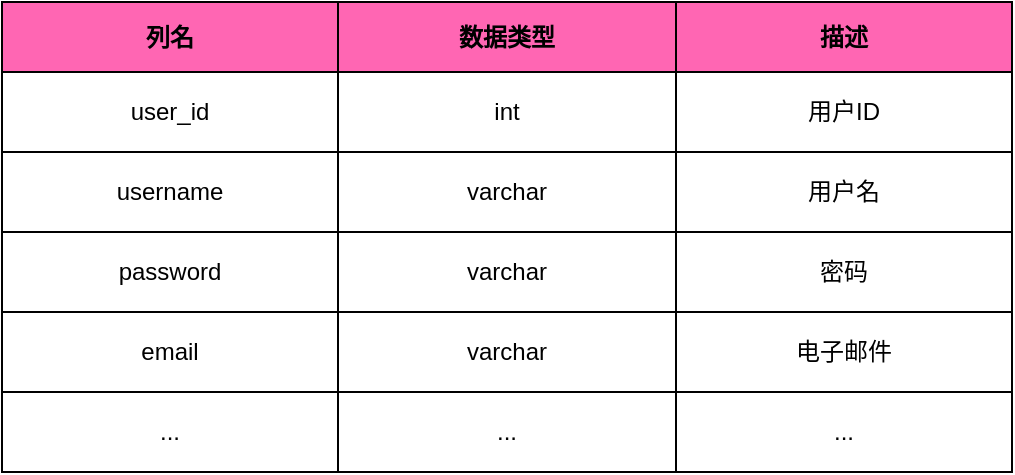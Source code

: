 <mxfile version="23.1.5" type="github" pages="5">
  <diagram name="用户表" id="nIL0lwSE8mW6Ks5EThln">
    <mxGraphModel dx="1050" dy="522" grid="0" gridSize="10" guides="1" tooltips="1" connect="1" arrows="1" fold="1" page="1" pageScale="1" pageWidth="1920" pageHeight="1200" math="0" shadow="0">
      <root>
        <mxCell id="0" />
        <mxCell id="1" parent="0" />
        <mxCell id="80cRvKMOIrX9uCG15FTl-1" value="" style="childLayout=tableLayout;recursiveResize=0;shadow=0;fillColor=none;" vertex="1" parent="1">
          <mxGeometry x="206" y="173" width="505" height="235" as="geometry" />
        </mxCell>
        <mxCell id="80cRvKMOIrX9uCG15FTl-2" value="" style="shape=tableRow;horizontal=0;startSize=0;swimlaneHead=0;swimlaneBody=0;top=0;left=0;bottom=0;right=0;dropTarget=0;collapsible=0;recursiveResize=0;expand=0;fontStyle=0;fillColor=none;strokeColor=inherit;" vertex="1" parent="80cRvKMOIrX9uCG15FTl-1">
          <mxGeometry width="505" height="35" as="geometry" />
        </mxCell>
        <mxCell id="80cRvKMOIrX9uCG15FTl-3" value="列名" style="connectable=0;recursiveResize=0;strokeColor=inherit;fillColor=#FF66B3;align=center;whiteSpace=wrap;html=1;fontStyle=1" vertex="1" parent="80cRvKMOIrX9uCG15FTl-2">
          <mxGeometry width="168" height="35" as="geometry">
            <mxRectangle width="168" height="35" as="alternateBounds" />
          </mxGeometry>
        </mxCell>
        <mxCell id="80cRvKMOIrX9uCG15FTl-4" value="数据类型" style="connectable=0;recursiveResize=0;strokeColor=inherit;fillColor=#FF66B3;align=center;whiteSpace=wrap;html=1;fontStyle=1" vertex="1" parent="80cRvKMOIrX9uCG15FTl-2">
          <mxGeometry x="168" width="169" height="35" as="geometry">
            <mxRectangle width="169" height="35" as="alternateBounds" />
          </mxGeometry>
        </mxCell>
        <mxCell id="80cRvKMOIrX9uCG15FTl-5" value="描述" style="connectable=0;recursiveResize=0;strokeColor=inherit;fillColor=#FF66B3;align=center;whiteSpace=wrap;html=1;fontStyle=1" vertex="1" parent="80cRvKMOIrX9uCG15FTl-2">
          <mxGeometry x="337" width="168" height="35" as="geometry">
            <mxRectangle width="168" height="35" as="alternateBounds" />
          </mxGeometry>
        </mxCell>
        <mxCell id="80cRvKMOIrX9uCG15FTl-6" style="shape=tableRow;horizontal=0;startSize=0;swimlaneHead=0;swimlaneBody=0;top=0;left=0;bottom=0;right=0;dropTarget=0;collapsible=0;recursiveResize=0;expand=0;fontStyle=0;fillColor=none;strokeColor=inherit;" vertex="1" parent="80cRvKMOIrX9uCG15FTl-1">
          <mxGeometry y="35" width="505" height="40" as="geometry" />
        </mxCell>
        <mxCell id="80cRvKMOIrX9uCG15FTl-7" value="user_id" style="connectable=0;recursiveResize=0;strokeColor=inherit;fillColor=none;align=center;whiteSpace=wrap;html=1;" vertex="1" parent="80cRvKMOIrX9uCG15FTl-6">
          <mxGeometry width="168" height="40" as="geometry">
            <mxRectangle width="168" height="40" as="alternateBounds" />
          </mxGeometry>
        </mxCell>
        <mxCell id="80cRvKMOIrX9uCG15FTl-8" value="int" style="connectable=0;recursiveResize=0;strokeColor=inherit;fillColor=none;align=center;whiteSpace=wrap;html=1;" vertex="1" parent="80cRvKMOIrX9uCG15FTl-6">
          <mxGeometry x="168" width="169" height="40" as="geometry">
            <mxRectangle width="169" height="40" as="alternateBounds" />
          </mxGeometry>
        </mxCell>
        <mxCell id="80cRvKMOIrX9uCG15FTl-9" value="用户ID" style="connectable=0;recursiveResize=0;strokeColor=inherit;fillColor=none;align=center;whiteSpace=wrap;html=1;" vertex="1" parent="80cRvKMOIrX9uCG15FTl-6">
          <mxGeometry x="337" width="168" height="40" as="geometry">
            <mxRectangle width="168" height="40" as="alternateBounds" />
          </mxGeometry>
        </mxCell>
        <mxCell id="80cRvKMOIrX9uCG15FTl-10" style="shape=tableRow;horizontal=0;startSize=0;swimlaneHead=0;swimlaneBody=0;top=0;left=0;bottom=0;right=0;dropTarget=0;collapsible=0;recursiveResize=0;expand=0;fontStyle=0;fillColor=none;strokeColor=inherit;" vertex="1" parent="80cRvKMOIrX9uCG15FTl-1">
          <mxGeometry y="75" width="505" height="40" as="geometry" />
        </mxCell>
        <mxCell id="80cRvKMOIrX9uCG15FTl-11" value="username" style="connectable=0;recursiveResize=0;strokeColor=inherit;fillColor=none;align=center;whiteSpace=wrap;html=1;" vertex="1" parent="80cRvKMOIrX9uCG15FTl-10">
          <mxGeometry width="168" height="40" as="geometry">
            <mxRectangle width="168" height="40" as="alternateBounds" />
          </mxGeometry>
        </mxCell>
        <mxCell id="80cRvKMOIrX9uCG15FTl-12" value="varchar" style="connectable=0;recursiveResize=0;strokeColor=inherit;fillColor=none;align=center;whiteSpace=wrap;html=1;" vertex="1" parent="80cRvKMOIrX9uCG15FTl-10">
          <mxGeometry x="168" width="169" height="40" as="geometry">
            <mxRectangle width="169" height="40" as="alternateBounds" />
          </mxGeometry>
        </mxCell>
        <mxCell id="80cRvKMOIrX9uCG15FTl-13" value="用户名" style="connectable=0;recursiveResize=0;strokeColor=inherit;fillColor=none;align=center;whiteSpace=wrap;html=1;" vertex="1" parent="80cRvKMOIrX9uCG15FTl-10">
          <mxGeometry x="337" width="168" height="40" as="geometry">
            <mxRectangle width="168" height="40" as="alternateBounds" />
          </mxGeometry>
        </mxCell>
        <mxCell id="80cRvKMOIrX9uCG15FTl-14" style="shape=tableRow;horizontal=0;startSize=0;swimlaneHead=0;swimlaneBody=0;top=0;left=0;bottom=0;right=0;dropTarget=0;collapsible=0;recursiveResize=0;expand=0;fontStyle=0;fillColor=none;strokeColor=inherit;" vertex="1" parent="80cRvKMOIrX9uCG15FTl-1">
          <mxGeometry y="115" width="505" height="40" as="geometry" />
        </mxCell>
        <mxCell id="80cRvKMOIrX9uCG15FTl-15" value="password" style="connectable=0;recursiveResize=0;strokeColor=inherit;fillColor=none;align=center;whiteSpace=wrap;html=1;" vertex="1" parent="80cRvKMOIrX9uCG15FTl-14">
          <mxGeometry width="168" height="40" as="geometry">
            <mxRectangle width="168" height="40" as="alternateBounds" />
          </mxGeometry>
        </mxCell>
        <mxCell id="80cRvKMOIrX9uCG15FTl-16" value="varchar" style="connectable=0;recursiveResize=0;strokeColor=inherit;fillColor=none;align=center;whiteSpace=wrap;html=1;" vertex="1" parent="80cRvKMOIrX9uCG15FTl-14">
          <mxGeometry x="168" width="169" height="40" as="geometry">
            <mxRectangle width="169" height="40" as="alternateBounds" />
          </mxGeometry>
        </mxCell>
        <mxCell id="80cRvKMOIrX9uCG15FTl-17" value="密码" style="connectable=0;recursiveResize=0;strokeColor=inherit;fillColor=none;align=center;whiteSpace=wrap;html=1;" vertex="1" parent="80cRvKMOIrX9uCG15FTl-14">
          <mxGeometry x="337" width="168" height="40" as="geometry">
            <mxRectangle width="168" height="40" as="alternateBounds" />
          </mxGeometry>
        </mxCell>
        <mxCell id="80cRvKMOIrX9uCG15FTl-18" style="shape=tableRow;horizontal=0;startSize=0;swimlaneHead=0;swimlaneBody=0;top=0;left=0;bottom=0;right=0;dropTarget=0;collapsible=0;recursiveResize=0;expand=0;fontStyle=0;fillColor=none;strokeColor=inherit;" vertex="1" parent="80cRvKMOIrX9uCG15FTl-1">
          <mxGeometry y="155" width="505" height="40" as="geometry" />
        </mxCell>
        <mxCell id="80cRvKMOIrX9uCG15FTl-19" value="email" style="connectable=0;recursiveResize=0;strokeColor=inherit;fillColor=none;align=center;whiteSpace=wrap;html=1;" vertex="1" parent="80cRvKMOIrX9uCG15FTl-18">
          <mxGeometry width="168" height="40" as="geometry">
            <mxRectangle width="168" height="40" as="alternateBounds" />
          </mxGeometry>
        </mxCell>
        <mxCell id="80cRvKMOIrX9uCG15FTl-20" value="varchar" style="connectable=0;recursiveResize=0;strokeColor=inherit;fillColor=none;align=center;whiteSpace=wrap;html=1;" vertex="1" parent="80cRvKMOIrX9uCG15FTl-18">
          <mxGeometry x="168" width="169" height="40" as="geometry">
            <mxRectangle width="169" height="40" as="alternateBounds" />
          </mxGeometry>
        </mxCell>
        <mxCell id="80cRvKMOIrX9uCG15FTl-21" value="电子邮件" style="connectable=0;recursiveResize=0;strokeColor=inherit;fillColor=none;align=center;whiteSpace=wrap;html=1;" vertex="1" parent="80cRvKMOIrX9uCG15FTl-18">
          <mxGeometry x="337" width="168" height="40" as="geometry">
            <mxRectangle width="168" height="40" as="alternateBounds" />
          </mxGeometry>
        </mxCell>
        <mxCell id="80cRvKMOIrX9uCG15FTl-22" style="shape=tableRow;horizontal=0;startSize=0;swimlaneHead=0;swimlaneBody=0;top=0;left=0;bottom=0;right=0;dropTarget=0;collapsible=0;recursiveResize=0;expand=0;fontStyle=0;fillColor=none;strokeColor=inherit;" vertex="1" parent="80cRvKMOIrX9uCG15FTl-1">
          <mxGeometry y="195" width="505" height="40" as="geometry" />
        </mxCell>
        <mxCell id="80cRvKMOIrX9uCG15FTl-23" value="..." style="connectable=0;recursiveResize=0;strokeColor=inherit;fillColor=none;align=center;whiteSpace=wrap;html=1;" vertex="1" parent="80cRvKMOIrX9uCG15FTl-22">
          <mxGeometry width="168" height="40" as="geometry">
            <mxRectangle width="168" height="40" as="alternateBounds" />
          </mxGeometry>
        </mxCell>
        <mxCell id="80cRvKMOIrX9uCG15FTl-24" value="..." style="connectable=0;recursiveResize=0;strokeColor=inherit;fillColor=none;align=center;whiteSpace=wrap;html=1;" vertex="1" parent="80cRvKMOIrX9uCG15FTl-22">
          <mxGeometry x="168" width="169" height="40" as="geometry">
            <mxRectangle width="169" height="40" as="alternateBounds" />
          </mxGeometry>
        </mxCell>
        <mxCell id="80cRvKMOIrX9uCG15FTl-25" value="..." style="connectable=0;recursiveResize=0;strokeColor=inherit;fillColor=none;align=center;whiteSpace=wrap;html=1;" vertex="1" parent="80cRvKMOIrX9uCG15FTl-22">
          <mxGeometry x="337" width="168" height="40" as="geometry">
            <mxRectangle width="168" height="40" as="alternateBounds" />
          </mxGeometry>
        </mxCell>
      </root>
    </mxGraphModel>
  </diagram>
  <diagram name="角色表" id="kOjTfNybzJ0wbQXnUVnI">
    <mxGraphModel dx="1050" dy="522" grid="0" gridSize="10" guides="1" tooltips="1" connect="1" arrows="1" fold="1" page="1" pageScale="1" pageWidth="1920" pageHeight="1200" math="0" shadow="0">
      <root>
        <mxCell id="-L-0-OkXTNKOdExEtw2i-0" />
        <mxCell id="-L-0-OkXTNKOdExEtw2i-1" parent="-L-0-OkXTNKOdExEtw2i-0" />
        <mxCell id="-L-0-OkXTNKOdExEtw2i-2" value="" style="childLayout=tableLayout;recursiveResize=0;shadow=0;fillColor=none;" vertex="1" parent="-L-0-OkXTNKOdExEtw2i-1">
          <mxGeometry x="206" y="173" width="505" height="195" as="geometry" />
        </mxCell>
        <mxCell id="-L-0-OkXTNKOdExEtw2i-3" value="" style="shape=tableRow;horizontal=0;startSize=0;swimlaneHead=0;swimlaneBody=0;top=0;left=0;bottom=0;right=0;dropTarget=0;collapsible=0;recursiveResize=0;expand=0;fontStyle=0;fillColor=none;strokeColor=inherit;" vertex="1" parent="-L-0-OkXTNKOdExEtw2i-2">
          <mxGeometry width="505" height="35" as="geometry" />
        </mxCell>
        <mxCell id="-L-0-OkXTNKOdExEtw2i-4" value="列名" style="connectable=0;recursiveResize=0;strokeColor=inherit;fillColor=#FF66B3;align=center;whiteSpace=wrap;html=1;fontStyle=1" vertex="1" parent="-L-0-OkXTNKOdExEtw2i-3">
          <mxGeometry width="168" height="35" as="geometry">
            <mxRectangle width="168" height="35" as="alternateBounds" />
          </mxGeometry>
        </mxCell>
        <mxCell id="-L-0-OkXTNKOdExEtw2i-5" value="数据类型" style="connectable=0;recursiveResize=0;strokeColor=inherit;fillColor=#FF66B3;align=center;whiteSpace=wrap;html=1;fontStyle=1" vertex="1" parent="-L-0-OkXTNKOdExEtw2i-3">
          <mxGeometry x="168" width="169" height="35" as="geometry">
            <mxRectangle width="169" height="35" as="alternateBounds" />
          </mxGeometry>
        </mxCell>
        <mxCell id="-L-0-OkXTNKOdExEtw2i-6" value="描述" style="connectable=0;recursiveResize=0;strokeColor=inherit;fillColor=#FF66B3;align=center;whiteSpace=wrap;html=1;fontStyle=1" vertex="1" parent="-L-0-OkXTNKOdExEtw2i-3">
          <mxGeometry x="337" width="168" height="35" as="geometry">
            <mxRectangle width="168" height="35" as="alternateBounds" />
          </mxGeometry>
        </mxCell>
        <mxCell id="-L-0-OkXTNKOdExEtw2i-7" style="shape=tableRow;horizontal=0;startSize=0;swimlaneHead=0;swimlaneBody=0;top=0;left=0;bottom=0;right=0;dropTarget=0;collapsible=0;recursiveResize=0;expand=0;fontStyle=0;fillColor=none;strokeColor=inherit;" vertex="1" parent="-L-0-OkXTNKOdExEtw2i-2">
          <mxGeometry y="35" width="505" height="40" as="geometry" />
        </mxCell>
        <mxCell id="-L-0-OkXTNKOdExEtw2i-8" value="role_id" style="connectable=0;recursiveResize=0;strokeColor=inherit;fillColor=none;align=center;whiteSpace=wrap;html=1;" vertex="1" parent="-L-0-OkXTNKOdExEtw2i-7">
          <mxGeometry width="168" height="40" as="geometry">
            <mxRectangle width="168" height="40" as="alternateBounds" />
          </mxGeometry>
        </mxCell>
        <mxCell id="-L-0-OkXTNKOdExEtw2i-9" value="int" style="connectable=0;recursiveResize=0;strokeColor=inherit;fillColor=none;align=center;whiteSpace=wrap;html=1;" vertex="1" parent="-L-0-OkXTNKOdExEtw2i-7">
          <mxGeometry x="168" width="169" height="40" as="geometry">
            <mxRectangle width="169" height="40" as="alternateBounds" />
          </mxGeometry>
        </mxCell>
        <mxCell id="-L-0-OkXTNKOdExEtw2i-10" value="角色ID" style="connectable=0;recursiveResize=0;strokeColor=inherit;fillColor=none;align=center;whiteSpace=wrap;html=1;" vertex="1" parent="-L-0-OkXTNKOdExEtw2i-7">
          <mxGeometry x="337" width="168" height="40" as="geometry">
            <mxRectangle width="168" height="40" as="alternateBounds" />
          </mxGeometry>
        </mxCell>
        <mxCell id="-L-0-OkXTNKOdExEtw2i-11" style="shape=tableRow;horizontal=0;startSize=0;swimlaneHead=0;swimlaneBody=0;top=0;left=0;bottom=0;right=0;dropTarget=0;collapsible=0;recursiveResize=0;expand=0;fontStyle=0;fillColor=none;strokeColor=inherit;" vertex="1" parent="-L-0-OkXTNKOdExEtw2i-2">
          <mxGeometry y="75" width="505" height="40" as="geometry" />
        </mxCell>
        <mxCell id="-L-0-OkXTNKOdExEtw2i-12" value="role_name" style="connectable=0;recursiveResize=0;strokeColor=inherit;fillColor=none;align=center;whiteSpace=wrap;html=1;" vertex="1" parent="-L-0-OkXTNKOdExEtw2i-11">
          <mxGeometry width="168" height="40" as="geometry">
            <mxRectangle width="168" height="40" as="alternateBounds" />
          </mxGeometry>
        </mxCell>
        <mxCell id="-L-0-OkXTNKOdExEtw2i-13" value="varchar" style="connectable=0;recursiveResize=0;strokeColor=inherit;fillColor=none;align=center;whiteSpace=wrap;html=1;" vertex="1" parent="-L-0-OkXTNKOdExEtw2i-11">
          <mxGeometry x="168" width="169" height="40" as="geometry">
            <mxRectangle width="169" height="40" as="alternateBounds" />
          </mxGeometry>
        </mxCell>
        <mxCell id="-L-0-OkXTNKOdExEtw2i-14" value="角色名称" style="connectable=0;recursiveResize=0;strokeColor=inherit;fillColor=none;align=center;whiteSpace=wrap;html=1;" vertex="1" parent="-L-0-OkXTNKOdExEtw2i-11">
          <mxGeometry x="337" width="168" height="40" as="geometry">
            <mxRectangle width="168" height="40" as="alternateBounds" />
          </mxGeometry>
        </mxCell>
        <mxCell id="-L-0-OkXTNKOdExEtw2i-15" style="shape=tableRow;horizontal=0;startSize=0;swimlaneHead=0;swimlaneBody=0;top=0;left=0;bottom=0;right=0;dropTarget=0;collapsible=0;recursiveResize=0;expand=0;fontStyle=0;fillColor=none;strokeColor=inherit;" vertex="1" parent="-L-0-OkXTNKOdExEtw2i-2">
          <mxGeometry y="115" width="505" height="40" as="geometry" />
        </mxCell>
        <mxCell id="-L-0-OkXTNKOdExEtw2i-16" value="description" style="connectable=0;recursiveResize=0;strokeColor=inherit;fillColor=none;align=center;whiteSpace=wrap;html=1;" vertex="1" parent="-L-0-OkXTNKOdExEtw2i-15">
          <mxGeometry width="168" height="40" as="geometry">
            <mxRectangle width="168" height="40" as="alternateBounds" />
          </mxGeometry>
        </mxCell>
        <mxCell id="-L-0-OkXTNKOdExEtw2i-17" value="varchar" style="connectable=0;recursiveResize=0;strokeColor=inherit;fillColor=none;align=center;whiteSpace=wrap;html=1;" vertex="1" parent="-L-0-OkXTNKOdExEtw2i-15">
          <mxGeometry x="168" width="169" height="40" as="geometry">
            <mxRectangle width="169" height="40" as="alternateBounds" />
          </mxGeometry>
        </mxCell>
        <mxCell id="-L-0-OkXTNKOdExEtw2i-18" value="角色描述" style="connectable=0;recursiveResize=0;strokeColor=inherit;fillColor=none;align=center;whiteSpace=wrap;html=1;" vertex="1" parent="-L-0-OkXTNKOdExEtw2i-15">
          <mxGeometry x="337" width="168" height="40" as="geometry">
            <mxRectangle width="168" height="40" as="alternateBounds" />
          </mxGeometry>
        </mxCell>
        <mxCell id="-L-0-OkXTNKOdExEtw2i-23" style="shape=tableRow;horizontal=0;startSize=0;swimlaneHead=0;swimlaneBody=0;top=0;left=0;bottom=0;right=0;dropTarget=0;collapsible=0;recursiveResize=0;expand=0;fontStyle=0;fillColor=none;strokeColor=inherit;" vertex="1" parent="-L-0-OkXTNKOdExEtw2i-2">
          <mxGeometry y="155" width="505" height="40" as="geometry" />
        </mxCell>
        <mxCell id="-L-0-OkXTNKOdExEtw2i-24" value="..." style="connectable=0;recursiveResize=0;strokeColor=inherit;fillColor=none;align=center;whiteSpace=wrap;html=1;" vertex="1" parent="-L-0-OkXTNKOdExEtw2i-23">
          <mxGeometry width="168" height="40" as="geometry">
            <mxRectangle width="168" height="40" as="alternateBounds" />
          </mxGeometry>
        </mxCell>
        <mxCell id="-L-0-OkXTNKOdExEtw2i-25" value="..." style="connectable=0;recursiveResize=0;strokeColor=inherit;fillColor=none;align=center;whiteSpace=wrap;html=1;" vertex="1" parent="-L-0-OkXTNKOdExEtw2i-23">
          <mxGeometry x="168" width="169" height="40" as="geometry">
            <mxRectangle width="169" height="40" as="alternateBounds" />
          </mxGeometry>
        </mxCell>
        <mxCell id="-L-0-OkXTNKOdExEtw2i-26" value="..." style="connectable=0;recursiveResize=0;strokeColor=inherit;fillColor=none;align=center;whiteSpace=wrap;html=1;" vertex="1" parent="-L-0-OkXTNKOdExEtw2i-23">
          <mxGeometry x="337" width="168" height="40" as="geometry">
            <mxRectangle width="168" height="40" as="alternateBounds" />
          </mxGeometry>
        </mxCell>
      </root>
    </mxGraphModel>
  </diagram>
  <diagram name="权限表" id="JE_ZaC4YkiRxWZlw0jVD">
    <mxGraphModel dx="1050" dy="522" grid="0" gridSize="10" guides="1" tooltips="1" connect="1" arrows="1" fold="1" page="1" pageScale="1" pageWidth="1920" pageHeight="1200" math="0" shadow="0">
      <root>
        <mxCell id="gw2T6g0XQLoWd9IaaSDb-0" />
        <mxCell id="gw2T6g0XQLoWd9IaaSDb-1" parent="gw2T6g0XQLoWd9IaaSDb-0" />
        <mxCell id="gw2T6g0XQLoWd9IaaSDb-2" value="" style="childLayout=tableLayout;recursiveResize=0;shadow=0;fillColor=none;" vertex="1" parent="gw2T6g0XQLoWd9IaaSDb-1">
          <mxGeometry x="206" y="173" width="505" height="195" as="geometry" />
        </mxCell>
        <mxCell id="gw2T6g0XQLoWd9IaaSDb-3" value="" style="shape=tableRow;horizontal=0;startSize=0;swimlaneHead=0;swimlaneBody=0;top=0;left=0;bottom=0;right=0;dropTarget=0;collapsible=0;recursiveResize=0;expand=0;fontStyle=0;fillColor=none;strokeColor=inherit;" vertex="1" parent="gw2T6g0XQLoWd9IaaSDb-2">
          <mxGeometry width="505" height="35" as="geometry" />
        </mxCell>
        <mxCell id="gw2T6g0XQLoWd9IaaSDb-4" value="列名" style="connectable=0;recursiveResize=0;strokeColor=inherit;fillColor=#FF66B3;align=center;whiteSpace=wrap;html=1;fontStyle=1" vertex="1" parent="gw2T6g0XQLoWd9IaaSDb-3">
          <mxGeometry width="168" height="35" as="geometry">
            <mxRectangle width="168" height="35" as="alternateBounds" />
          </mxGeometry>
        </mxCell>
        <mxCell id="gw2T6g0XQLoWd9IaaSDb-5" value="数据类型" style="connectable=0;recursiveResize=0;strokeColor=inherit;fillColor=#FF66B3;align=center;whiteSpace=wrap;html=1;fontStyle=1" vertex="1" parent="gw2T6g0XQLoWd9IaaSDb-3">
          <mxGeometry x="168" width="169" height="35" as="geometry">
            <mxRectangle width="169" height="35" as="alternateBounds" />
          </mxGeometry>
        </mxCell>
        <mxCell id="gw2T6g0XQLoWd9IaaSDb-6" value="描述" style="connectable=0;recursiveResize=0;strokeColor=inherit;fillColor=#FF66B3;align=center;whiteSpace=wrap;html=1;fontStyle=1" vertex="1" parent="gw2T6g0XQLoWd9IaaSDb-3">
          <mxGeometry x="337" width="168" height="35" as="geometry">
            <mxRectangle width="168" height="35" as="alternateBounds" />
          </mxGeometry>
        </mxCell>
        <mxCell id="gw2T6g0XQLoWd9IaaSDb-7" style="shape=tableRow;horizontal=0;startSize=0;swimlaneHead=0;swimlaneBody=0;top=0;left=0;bottom=0;right=0;dropTarget=0;collapsible=0;recursiveResize=0;expand=0;fontStyle=0;fillColor=none;strokeColor=inherit;" vertex="1" parent="gw2T6g0XQLoWd9IaaSDb-2">
          <mxGeometry y="35" width="505" height="40" as="geometry" />
        </mxCell>
        <mxCell id="gw2T6g0XQLoWd9IaaSDb-8" value="permission_id" style="connectable=0;recursiveResize=0;strokeColor=inherit;fillColor=none;align=center;whiteSpace=wrap;html=1;" vertex="1" parent="gw2T6g0XQLoWd9IaaSDb-7">
          <mxGeometry width="168" height="40" as="geometry">
            <mxRectangle width="168" height="40" as="alternateBounds" />
          </mxGeometry>
        </mxCell>
        <mxCell id="gw2T6g0XQLoWd9IaaSDb-9" value="int" style="connectable=0;recursiveResize=0;strokeColor=inherit;fillColor=none;align=center;whiteSpace=wrap;html=1;" vertex="1" parent="gw2T6g0XQLoWd9IaaSDb-7">
          <mxGeometry x="168" width="169" height="40" as="geometry">
            <mxRectangle width="169" height="40" as="alternateBounds" />
          </mxGeometry>
        </mxCell>
        <mxCell id="gw2T6g0XQLoWd9IaaSDb-10" value="权限ID" style="connectable=0;recursiveResize=0;strokeColor=inherit;fillColor=none;align=center;whiteSpace=wrap;html=1;" vertex="1" parent="gw2T6g0XQLoWd9IaaSDb-7">
          <mxGeometry x="337" width="168" height="40" as="geometry">
            <mxRectangle width="168" height="40" as="alternateBounds" />
          </mxGeometry>
        </mxCell>
        <mxCell id="gw2T6g0XQLoWd9IaaSDb-11" style="shape=tableRow;horizontal=0;startSize=0;swimlaneHead=0;swimlaneBody=0;top=0;left=0;bottom=0;right=0;dropTarget=0;collapsible=0;recursiveResize=0;expand=0;fontStyle=0;fillColor=none;strokeColor=inherit;" vertex="1" parent="gw2T6g0XQLoWd9IaaSDb-2">
          <mxGeometry y="75" width="505" height="40" as="geometry" />
        </mxCell>
        <mxCell id="gw2T6g0XQLoWd9IaaSDb-12" value="permission_name" style="connectable=0;recursiveResize=0;strokeColor=inherit;fillColor=none;align=center;whiteSpace=wrap;html=1;" vertex="1" parent="gw2T6g0XQLoWd9IaaSDb-11">
          <mxGeometry width="168" height="40" as="geometry">
            <mxRectangle width="168" height="40" as="alternateBounds" />
          </mxGeometry>
        </mxCell>
        <mxCell id="gw2T6g0XQLoWd9IaaSDb-13" value="varchar" style="connectable=0;recursiveResize=0;strokeColor=inherit;fillColor=none;align=center;whiteSpace=wrap;html=1;" vertex="1" parent="gw2T6g0XQLoWd9IaaSDb-11">
          <mxGeometry x="168" width="169" height="40" as="geometry">
            <mxRectangle width="169" height="40" as="alternateBounds" />
          </mxGeometry>
        </mxCell>
        <mxCell id="gw2T6g0XQLoWd9IaaSDb-14" value="权限名称" style="connectable=0;recursiveResize=0;strokeColor=inherit;fillColor=none;align=center;whiteSpace=wrap;html=1;" vertex="1" parent="gw2T6g0XQLoWd9IaaSDb-11">
          <mxGeometry x="337" width="168" height="40" as="geometry">
            <mxRectangle width="168" height="40" as="alternateBounds" />
          </mxGeometry>
        </mxCell>
        <mxCell id="gw2T6g0XQLoWd9IaaSDb-15" style="shape=tableRow;horizontal=0;startSize=0;swimlaneHead=0;swimlaneBody=0;top=0;left=0;bottom=0;right=0;dropTarget=0;collapsible=0;recursiveResize=0;expand=0;fontStyle=0;fillColor=none;strokeColor=inherit;" vertex="1" parent="gw2T6g0XQLoWd9IaaSDb-2">
          <mxGeometry y="115" width="505" height="40" as="geometry" />
        </mxCell>
        <mxCell id="gw2T6g0XQLoWd9IaaSDb-16" value="description" style="connectable=0;recursiveResize=0;strokeColor=inherit;fillColor=none;align=center;whiteSpace=wrap;html=1;" vertex="1" parent="gw2T6g0XQLoWd9IaaSDb-15">
          <mxGeometry width="168" height="40" as="geometry">
            <mxRectangle width="168" height="40" as="alternateBounds" />
          </mxGeometry>
        </mxCell>
        <mxCell id="gw2T6g0XQLoWd9IaaSDb-17" value="varchar" style="connectable=0;recursiveResize=0;strokeColor=inherit;fillColor=none;align=center;whiteSpace=wrap;html=1;" vertex="1" parent="gw2T6g0XQLoWd9IaaSDb-15">
          <mxGeometry x="168" width="169" height="40" as="geometry">
            <mxRectangle width="169" height="40" as="alternateBounds" />
          </mxGeometry>
        </mxCell>
        <mxCell id="gw2T6g0XQLoWd9IaaSDb-18" value="权限描述" style="connectable=0;recursiveResize=0;strokeColor=inherit;fillColor=none;align=center;whiteSpace=wrap;html=1;" vertex="1" parent="gw2T6g0XQLoWd9IaaSDb-15">
          <mxGeometry x="337" width="168" height="40" as="geometry">
            <mxRectangle width="168" height="40" as="alternateBounds" />
          </mxGeometry>
        </mxCell>
        <mxCell id="gw2T6g0XQLoWd9IaaSDb-19" style="shape=tableRow;horizontal=0;startSize=0;swimlaneHead=0;swimlaneBody=0;top=0;left=0;bottom=0;right=0;dropTarget=0;collapsible=0;recursiveResize=0;expand=0;fontStyle=0;fillColor=none;strokeColor=inherit;" vertex="1" parent="gw2T6g0XQLoWd9IaaSDb-2">
          <mxGeometry y="155" width="505" height="40" as="geometry" />
        </mxCell>
        <mxCell id="gw2T6g0XQLoWd9IaaSDb-20" value="..." style="connectable=0;recursiveResize=0;strokeColor=inherit;fillColor=none;align=center;whiteSpace=wrap;html=1;" vertex="1" parent="gw2T6g0XQLoWd9IaaSDb-19">
          <mxGeometry width="168" height="40" as="geometry">
            <mxRectangle width="168" height="40" as="alternateBounds" />
          </mxGeometry>
        </mxCell>
        <mxCell id="gw2T6g0XQLoWd9IaaSDb-21" value="..." style="connectable=0;recursiveResize=0;strokeColor=inherit;fillColor=none;align=center;whiteSpace=wrap;html=1;" vertex="1" parent="gw2T6g0XQLoWd9IaaSDb-19">
          <mxGeometry x="168" width="169" height="40" as="geometry">
            <mxRectangle width="169" height="40" as="alternateBounds" />
          </mxGeometry>
        </mxCell>
        <mxCell id="gw2T6g0XQLoWd9IaaSDb-22" value="..." style="connectable=0;recursiveResize=0;strokeColor=inherit;fillColor=none;align=center;whiteSpace=wrap;html=1;" vertex="1" parent="gw2T6g0XQLoWd9IaaSDb-19">
          <mxGeometry x="337" width="168" height="40" as="geometry">
            <mxRectangle width="168" height="40" as="alternateBounds" />
          </mxGeometry>
        </mxCell>
      </root>
    </mxGraphModel>
  </diagram>
  <diagram name="用户角色关联表" id="XtUwRGE1pTFD1d3oko92">
    <mxGraphModel dx="1050" dy="522" grid="0" gridSize="10" guides="1" tooltips="1" connect="1" arrows="1" fold="1" page="1" pageScale="1" pageWidth="1920" pageHeight="1200" math="0" shadow="0">
      <root>
        <mxCell id="bb7TrXkt2wgtskoBzpAn-0" />
        <mxCell id="bb7TrXkt2wgtskoBzpAn-1" parent="bb7TrXkt2wgtskoBzpAn-0" />
        <mxCell id="bb7TrXkt2wgtskoBzpAn-2" value="" style="childLayout=tableLayout;recursiveResize=0;shadow=0;fillColor=none;" vertex="1" parent="bb7TrXkt2wgtskoBzpAn-1">
          <mxGeometry x="206" y="173" width="505" height="195" as="geometry" />
        </mxCell>
        <mxCell id="bb7TrXkt2wgtskoBzpAn-3" value="" style="shape=tableRow;horizontal=0;startSize=0;swimlaneHead=0;swimlaneBody=0;top=0;left=0;bottom=0;right=0;dropTarget=0;collapsible=0;recursiveResize=0;expand=0;fontStyle=0;fillColor=none;strokeColor=inherit;" vertex="1" parent="bb7TrXkt2wgtskoBzpAn-2">
          <mxGeometry width="505" height="35" as="geometry" />
        </mxCell>
        <mxCell id="bb7TrXkt2wgtskoBzpAn-4" value="列名" style="connectable=0;recursiveResize=0;strokeColor=inherit;fillColor=#FF66B3;align=center;whiteSpace=wrap;html=1;fontStyle=1" vertex="1" parent="bb7TrXkt2wgtskoBzpAn-3">
          <mxGeometry width="168" height="35" as="geometry">
            <mxRectangle width="168" height="35" as="alternateBounds" />
          </mxGeometry>
        </mxCell>
        <mxCell id="bb7TrXkt2wgtskoBzpAn-5" value="数据类型" style="connectable=0;recursiveResize=0;strokeColor=inherit;fillColor=#FF66B3;align=center;whiteSpace=wrap;html=1;fontStyle=1" vertex="1" parent="bb7TrXkt2wgtskoBzpAn-3">
          <mxGeometry x="168" width="169" height="35" as="geometry">
            <mxRectangle width="169" height="35" as="alternateBounds" />
          </mxGeometry>
        </mxCell>
        <mxCell id="bb7TrXkt2wgtskoBzpAn-6" value="描述" style="connectable=0;recursiveResize=0;strokeColor=inherit;fillColor=#FF66B3;align=center;whiteSpace=wrap;html=1;fontStyle=1" vertex="1" parent="bb7TrXkt2wgtskoBzpAn-3">
          <mxGeometry x="337" width="168" height="35" as="geometry">
            <mxRectangle width="168" height="35" as="alternateBounds" />
          </mxGeometry>
        </mxCell>
        <mxCell id="bb7TrXkt2wgtskoBzpAn-7" style="shape=tableRow;horizontal=0;startSize=0;swimlaneHead=0;swimlaneBody=0;top=0;left=0;bottom=0;right=0;dropTarget=0;collapsible=0;recursiveResize=0;expand=0;fontStyle=0;fillColor=none;strokeColor=inherit;" vertex="1" parent="bb7TrXkt2wgtskoBzpAn-2">
          <mxGeometry y="35" width="505" height="40" as="geometry" />
        </mxCell>
        <mxCell id="bb7TrXkt2wgtskoBzpAn-8" value="user_role_id" style="connectable=0;recursiveResize=0;strokeColor=inherit;fillColor=none;align=center;whiteSpace=wrap;html=1;" vertex="1" parent="bb7TrXkt2wgtskoBzpAn-7">
          <mxGeometry width="168" height="40" as="geometry">
            <mxRectangle width="168" height="40" as="alternateBounds" />
          </mxGeometry>
        </mxCell>
        <mxCell id="bb7TrXkt2wgtskoBzpAn-9" value="int" style="connectable=0;recursiveResize=0;strokeColor=inherit;fillColor=none;align=center;whiteSpace=wrap;html=1;" vertex="1" parent="bb7TrXkt2wgtskoBzpAn-7">
          <mxGeometry x="168" width="169" height="40" as="geometry">
            <mxRectangle width="169" height="40" as="alternateBounds" />
          </mxGeometry>
        </mxCell>
        <mxCell id="bb7TrXkt2wgtskoBzpAn-10" value="用户角色关联ID" style="connectable=0;recursiveResize=0;strokeColor=inherit;fillColor=none;align=center;whiteSpace=wrap;html=1;" vertex="1" parent="bb7TrXkt2wgtskoBzpAn-7">
          <mxGeometry x="337" width="168" height="40" as="geometry">
            <mxRectangle width="168" height="40" as="alternateBounds" />
          </mxGeometry>
        </mxCell>
        <mxCell id="bb7TrXkt2wgtskoBzpAn-11" style="shape=tableRow;horizontal=0;startSize=0;swimlaneHead=0;swimlaneBody=0;top=0;left=0;bottom=0;right=0;dropTarget=0;collapsible=0;recursiveResize=0;expand=0;fontStyle=0;fillColor=none;strokeColor=inherit;" vertex="1" parent="bb7TrXkt2wgtskoBzpAn-2">
          <mxGeometry y="75" width="505" height="40" as="geometry" />
        </mxCell>
        <mxCell id="bb7TrXkt2wgtskoBzpAn-12" value="user_id" style="connectable=0;recursiveResize=0;strokeColor=inherit;fillColor=none;align=center;whiteSpace=wrap;html=1;" vertex="1" parent="bb7TrXkt2wgtskoBzpAn-11">
          <mxGeometry width="168" height="40" as="geometry">
            <mxRectangle width="168" height="40" as="alternateBounds" />
          </mxGeometry>
        </mxCell>
        <mxCell id="bb7TrXkt2wgtskoBzpAn-13" value="int" style="connectable=0;recursiveResize=0;strokeColor=inherit;fillColor=none;align=center;whiteSpace=wrap;html=1;" vertex="1" parent="bb7TrXkt2wgtskoBzpAn-11">
          <mxGeometry x="168" width="169" height="40" as="geometry">
            <mxRectangle width="169" height="40" as="alternateBounds" />
          </mxGeometry>
        </mxCell>
        <mxCell id="bb7TrXkt2wgtskoBzpAn-14" value="用户ID" style="connectable=0;recursiveResize=0;strokeColor=inherit;fillColor=none;align=center;whiteSpace=wrap;html=1;" vertex="1" parent="bb7TrXkt2wgtskoBzpAn-11">
          <mxGeometry x="337" width="168" height="40" as="geometry">
            <mxRectangle width="168" height="40" as="alternateBounds" />
          </mxGeometry>
        </mxCell>
        <mxCell id="bb7TrXkt2wgtskoBzpAn-15" style="shape=tableRow;horizontal=0;startSize=0;swimlaneHead=0;swimlaneBody=0;top=0;left=0;bottom=0;right=0;dropTarget=0;collapsible=0;recursiveResize=0;expand=0;fontStyle=0;fillColor=none;strokeColor=inherit;" vertex="1" parent="bb7TrXkt2wgtskoBzpAn-2">
          <mxGeometry y="115" width="505" height="40" as="geometry" />
        </mxCell>
        <mxCell id="bb7TrXkt2wgtskoBzpAn-16" value="role_id" style="connectable=0;recursiveResize=0;strokeColor=inherit;fillColor=none;align=center;whiteSpace=wrap;html=1;" vertex="1" parent="bb7TrXkt2wgtskoBzpAn-15">
          <mxGeometry width="168" height="40" as="geometry">
            <mxRectangle width="168" height="40" as="alternateBounds" />
          </mxGeometry>
        </mxCell>
        <mxCell id="bb7TrXkt2wgtskoBzpAn-17" value="int" style="connectable=0;recursiveResize=0;strokeColor=inherit;fillColor=none;align=center;whiteSpace=wrap;html=1;" vertex="1" parent="bb7TrXkt2wgtskoBzpAn-15">
          <mxGeometry x="168" width="169" height="40" as="geometry">
            <mxRectangle width="169" height="40" as="alternateBounds" />
          </mxGeometry>
        </mxCell>
        <mxCell id="bb7TrXkt2wgtskoBzpAn-18" value="角色ID" style="connectable=0;recursiveResize=0;strokeColor=inherit;fillColor=none;align=center;whiteSpace=wrap;html=1;" vertex="1" parent="bb7TrXkt2wgtskoBzpAn-15">
          <mxGeometry x="337" width="168" height="40" as="geometry">
            <mxRectangle width="168" height="40" as="alternateBounds" />
          </mxGeometry>
        </mxCell>
        <mxCell id="bb7TrXkt2wgtskoBzpAn-19" style="shape=tableRow;horizontal=0;startSize=0;swimlaneHead=0;swimlaneBody=0;top=0;left=0;bottom=0;right=0;dropTarget=0;collapsible=0;recursiveResize=0;expand=0;fontStyle=0;fillColor=none;strokeColor=inherit;" vertex="1" parent="bb7TrXkt2wgtskoBzpAn-2">
          <mxGeometry y="155" width="505" height="40" as="geometry" />
        </mxCell>
        <mxCell id="bb7TrXkt2wgtskoBzpAn-20" value="..." style="connectable=0;recursiveResize=0;strokeColor=inherit;fillColor=none;align=center;whiteSpace=wrap;html=1;" vertex="1" parent="bb7TrXkt2wgtskoBzpAn-19">
          <mxGeometry width="168" height="40" as="geometry">
            <mxRectangle width="168" height="40" as="alternateBounds" />
          </mxGeometry>
        </mxCell>
        <mxCell id="bb7TrXkt2wgtskoBzpAn-21" value="..." style="connectable=0;recursiveResize=0;strokeColor=inherit;fillColor=none;align=center;whiteSpace=wrap;html=1;" vertex="1" parent="bb7TrXkt2wgtskoBzpAn-19">
          <mxGeometry x="168" width="169" height="40" as="geometry">
            <mxRectangle width="169" height="40" as="alternateBounds" />
          </mxGeometry>
        </mxCell>
        <mxCell id="bb7TrXkt2wgtskoBzpAn-22" value="..." style="connectable=0;recursiveResize=0;strokeColor=inherit;fillColor=none;align=center;whiteSpace=wrap;html=1;" vertex="1" parent="bb7TrXkt2wgtskoBzpAn-19">
          <mxGeometry x="337" width="168" height="40" as="geometry">
            <mxRectangle width="168" height="40" as="alternateBounds" />
          </mxGeometry>
        </mxCell>
      </root>
    </mxGraphModel>
  </diagram>
  <diagram name="用户角色关联表 的副本" id="xWEHi-aN2wi4HztYIHhH">
    <mxGraphModel dx="1050" dy="522" grid="0" gridSize="10" guides="1" tooltips="1" connect="1" arrows="1" fold="1" page="1" pageScale="1" pageWidth="1920" pageHeight="1200" math="0" shadow="0">
      <root>
        <mxCell id="Pd9zDALr4Ydf_NQhnCpL-0" />
        <mxCell id="Pd9zDALr4Ydf_NQhnCpL-1" parent="Pd9zDALr4Ydf_NQhnCpL-0" />
        <mxCell id="Pd9zDALr4Ydf_NQhnCpL-2" value="" style="childLayout=tableLayout;recursiveResize=0;shadow=0;fillColor=none;" vertex="1" parent="Pd9zDALr4Ydf_NQhnCpL-1">
          <mxGeometry x="206" y="173" width="505" height="195" as="geometry" />
        </mxCell>
        <mxCell id="Pd9zDALr4Ydf_NQhnCpL-3" value="" style="shape=tableRow;horizontal=0;startSize=0;swimlaneHead=0;swimlaneBody=0;top=0;left=0;bottom=0;right=0;dropTarget=0;collapsible=0;recursiveResize=0;expand=0;fontStyle=0;fillColor=none;strokeColor=inherit;" vertex="1" parent="Pd9zDALr4Ydf_NQhnCpL-2">
          <mxGeometry width="505" height="35" as="geometry" />
        </mxCell>
        <mxCell id="Pd9zDALr4Ydf_NQhnCpL-4" value="列名" style="connectable=0;recursiveResize=0;strokeColor=inherit;fillColor=#FF66B3;align=center;whiteSpace=wrap;html=1;fontStyle=1" vertex="1" parent="Pd9zDALr4Ydf_NQhnCpL-3">
          <mxGeometry width="168" height="35" as="geometry">
            <mxRectangle width="168" height="35" as="alternateBounds" />
          </mxGeometry>
        </mxCell>
        <mxCell id="Pd9zDALr4Ydf_NQhnCpL-5" value="数据类型" style="connectable=0;recursiveResize=0;strokeColor=inherit;fillColor=#FF66B3;align=center;whiteSpace=wrap;html=1;fontStyle=1" vertex="1" parent="Pd9zDALr4Ydf_NQhnCpL-3">
          <mxGeometry x="168" width="169" height="35" as="geometry">
            <mxRectangle width="169" height="35" as="alternateBounds" />
          </mxGeometry>
        </mxCell>
        <mxCell id="Pd9zDALr4Ydf_NQhnCpL-6" value="描述" style="connectable=0;recursiveResize=0;strokeColor=inherit;fillColor=#FF66B3;align=center;whiteSpace=wrap;html=1;fontStyle=1" vertex="1" parent="Pd9zDALr4Ydf_NQhnCpL-3">
          <mxGeometry x="337" width="168" height="35" as="geometry">
            <mxRectangle width="168" height="35" as="alternateBounds" />
          </mxGeometry>
        </mxCell>
        <mxCell id="Pd9zDALr4Ydf_NQhnCpL-7" style="shape=tableRow;horizontal=0;startSize=0;swimlaneHead=0;swimlaneBody=0;top=0;left=0;bottom=0;right=0;dropTarget=0;collapsible=0;recursiveResize=0;expand=0;fontStyle=0;fillColor=none;strokeColor=inherit;" vertex="1" parent="Pd9zDALr4Ydf_NQhnCpL-2">
          <mxGeometry y="35" width="505" height="40" as="geometry" />
        </mxCell>
        <mxCell id="Pd9zDALr4Ydf_NQhnCpL-8" value="role_permission_id" style="connectable=0;recursiveResize=0;strokeColor=inherit;fillColor=none;align=center;whiteSpace=wrap;html=1;" vertex="1" parent="Pd9zDALr4Ydf_NQhnCpL-7">
          <mxGeometry width="168" height="40" as="geometry">
            <mxRectangle width="168" height="40" as="alternateBounds" />
          </mxGeometry>
        </mxCell>
        <mxCell id="Pd9zDALr4Ydf_NQhnCpL-9" value="int" style="connectable=0;recursiveResize=0;strokeColor=inherit;fillColor=none;align=center;whiteSpace=wrap;html=1;" vertex="1" parent="Pd9zDALr4Ydf_NQhnCpL-7">
          <mxGeometry x="168" width="169" height="40" as="geometry">
            <mxRectangle width="169" height="40" as="alternateBounds" />
          </mxGeometry>
        </mxCell>
        <mxCell id="Pd9zDALr4Ydf_NQhnCpL-10" value="角色权限关联ID" style="connectable=0;recursiveResize=0;strokeColor=inherit;fillColor=none;align=center;whiteSpace=wrap;html=1;" vertex="1" parent="Pd9zDALr4Ydf_NQhnCpL-7">
          <mxGeometry x="337" width="168" height="40" as="geometry">
            <mxRectangle width="168" height="40" as="alternateBounds" />
          </mxGeometry>
        </mxCell>
        <mxCell id="Pd9zDALr4Ydf_NQhnCpL-11" style="shape=tableRow;horizontal=0;startSize=0;swimlaneHead=0;swimlaneBody=0;top=0;left=0;bottom=0;right=0;dropTarget=0;collapsible=0;recursiveResize=0;expand=0;fontStyle=0;fillColor=none;strokeColor=inherit;" vertex="1" parent="Pd9zDALr4Ydf_NQhnCpL-2">
          <mxGeometry y="75" width="505" height="40" as="geometry" />
        </mxCell>
        <mxCell id="Pd9zDALr4Ydf_NQhnCpL-12" value="role_id" style="connectable=0;recursiveResize=0;strokeColor=inherit;fillColor=none;align=center;whiteSpace=wrap;html=1;" vertex="1" parent="Pd9zDALr4Ydf_NQhnCpL-11">
          <mxGeometry width="168" height="40" as="geometry">
            <mxRectangle width="168" height="40" as="alternateBounds" />
          </mxGeometry>
        </mxCell>
        <mxCell id="Pd9zDALr4Ydf_NQhnCpL-13" value="int" style="connectable=0;recursiveResize=0;strokeColor=inherit;fillColor=none;align=center;whiteSpace=wrap;html=1;" vertex="1" parent="Pd9zDALr4Ydf_NQhnCpL-11">
          <mxGeometry x="168" width="169" height="40" as="geometry">
            <mxRectangle width="169" height="40" as="alternateBounds" />
          </mxGeometry>
        </mxCell>
        <mxCell id="Pd9zDALr4Ydf_NQhnCpL-14" value="角色ID" style="connectable=0;recursiveResize=0;strokeColor=inherit;fillColor=none;align=center;whiteSpace=wrap;html=1;" vertex="1" parent="Pd9zDALr4Ydf_NQhnCpL-11">
          <mxGeometry x="337" width="168" height="40" as="geometry">
            <mxRectangle width="168" height="40" as="alternateBounds" />
          </mxGeometry>
        </mxCell>
        <mxCell id="Pd9zDALr4Ydf_NQhnCpL-15" style="shape=tableRow;horizontal=0;startSize=0;swimlaneHead=0;swimlaneBody=0;top=0;left=0;bottom=0;right=0;dropTarget=0;collapsible=0;recursiveResize=0;expand=0;fontStyle=0;fillColor=none;strokeColor=inherit;" vertex="1" parent="Pd9zDALr4Ydf_NQhnCpL-2">
          <mxGeometry y="115" width="505" height="40" as="geometry" />
        </mxCell>
        <mxCell id="Pd9zDALr4Ydf_NQhnCpL-16" value="permission_id" style="connectable=0;recursiveResize=0;strokeColor=inherit;fillColor=none;align=center;whiteSpace=wrap;html=1;" vertex="1" parent="Pd9zDALr4Ydf_NQhnCpL-15">
          <mxGeometry width="168" height="40" as="geometry">
            <mxRectangle width="168" height="40" as="alternateBounds" />
          </mxGeometry>
        </mxCell>
        <mxCell id="Pd9zDALr4Ydf_NQhnCpL-17" value="int" style="connectable=0;recursiveResize=0;strokeColor=inherit;fillColor=none;align=center;whiteSpace=wrap;html=1;" vertex="1" parent="Pd9zDALr4Ydf_NQhnCpL-15">
          <mxGeometry x="168" width="169" height="40" as="geometry">
            <mxRectangle width="169" height="40" as="alternateBounds" />
          </mxGeometry>
        </mxCell>
        <mxCell id="Pd9zDALr4Ydf_NQhnCpL-18" value="权限ID" style="connectable=0;recursiveResize=0;strokeColor=inherit;fillColor=none;align=center;whiteSpace=wrap;html=1;" vertex="1" parent="Pd9zDALr4Ydf_NQhnCpL-15">
          <mxGeometry x="337" width="168" height="40" as="geometry">
            <mxRectangle width="168" height="40" as="alternateBounds" />
          </mxGeometry>
        </mxCell>
        <mxCell id="Pd9zDALr4Ydf_NQhnCpL-19" style="shape=tableRow;horizontal=0;startSize=0;swimlaneHead=0;swimlaneBody=0;top=0;left=0;bottom=0;right=0;dropTarget=0;collapsible=0;recursiveResize=0;expand=0;fontStyle=0;fillColor=none;strokeColor=inherit;" vertex="1" parent="Pd9zDALr4Ydf_NQhnCpL-2">
          <mxGeometry y="155" width="505" height="40" as="geometry" />
        </mxCell>
        <mxCell id="Pd9zDALr4Ydf_NQhnCpL-20" value="..." style="connectable=0;recursiveResize=0;strokeColor=inherit;fillColor=none;align=center;whiteSpace=wrap;html=1;" vertex="1" parent="Pd9zDALr4Ydf_NQhnCpL-19">
          <mxGeometry width="168" height="40" as="geometry">
            <mxRectangle width="168" height="40" as="alternateBounds" />
          </mxGeometry>
        </mxCell>
        <mxCell id="Pd9zDALr4Ydf_NQhnCpL-21" value="..." style="connectable=0;recursiveResize=0;strokeColor=inherit;fillColor=none;align=center;whiteSpace=wrap;html=1;" vertex="1" parent="Pd9zDALr4Ydf_NQhnCpL-19">
          <mxGeometry x="168" width="169" height="40" as="geometry">
            <mxRectangle width="169" height="40" as="alternateBounds" />
          </mxGeometry>
        </mxCell>
        <mxCell id="Pd9zDALr4Ydf_NQhnCpL-22" value="..." style="connectable=0;recursiveResize=0;strokeColor=inherit;fillColor=none;align=center;whiteSpace=wrap;html=1;" vertex="1" parent="Pd9zDALr4Ydf_NQhnCpL-19">
          <mxGeometry x="337" width="168" height="40" as="geometry">
            <mxRectangle width="168" height="40" as="alternateBounds" />
          </mxGeometry>
        </mxCell>
      </root>
    </mxGraphModel>
  </diagram>
</mxfile>
